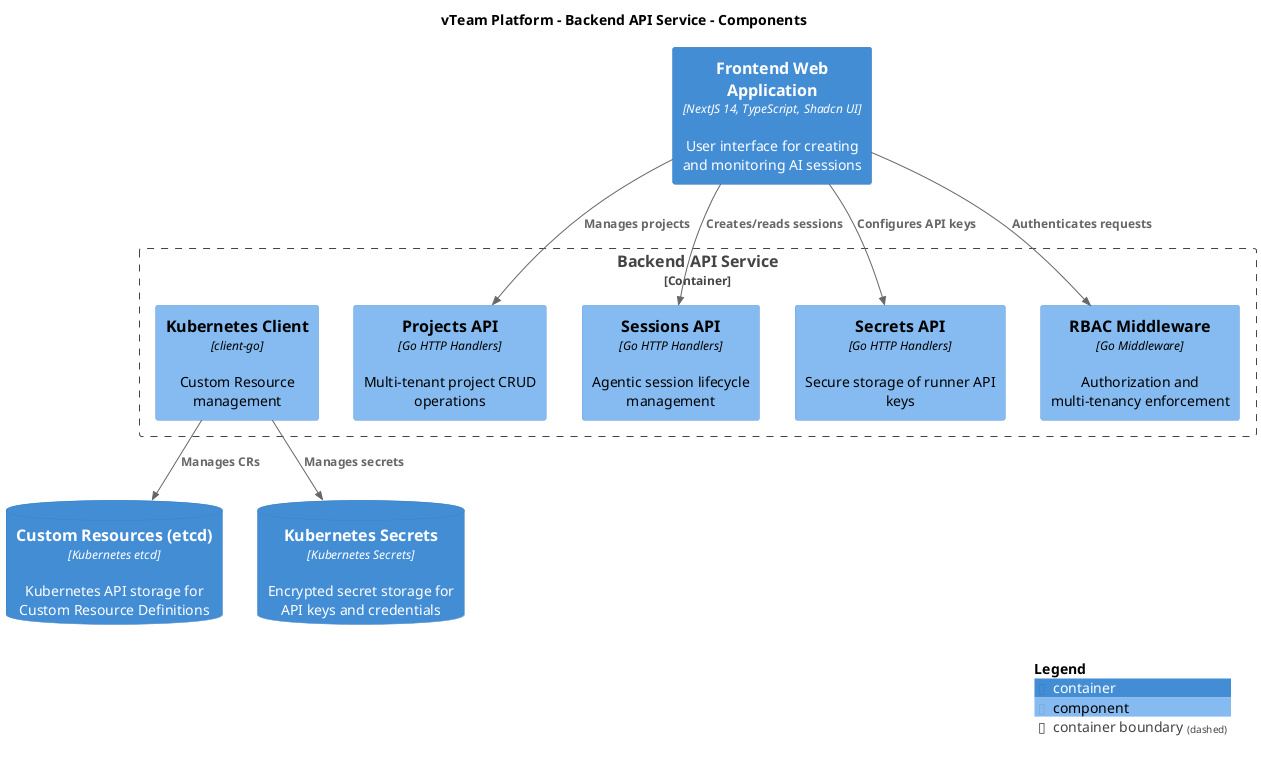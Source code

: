 @startuml
set separator none
title vTeam Platform - Backend API Service - Components

top to bottom direction

!include <C4/C4>
!include <C4/C4_Context>
!include <C4/C4_Container>
!include <C4/C4_Component>

Container(vTeamPlatform.FrontendWebApplication, "Frontend Web Application", $techn="NextJS 14, TypeScript, Shadcn UI", $descr="User interface for creating and monitoring AI sessions", $tags="", $link="")
ContainerDb(vTeamPlatform.CustomResourcesetcd, "Custom Resources (etcd)", $techn="Kubernetes etcd", $descr="Kubernetes API storage for Custom Resource Definitions", $tags="", $link="")
ContainerDb(vTeamPlatform.KubernetesSecrets, "Kubernetes Secrets", $techn="Kubernetes Secrets", $descr="Encrypted secret storage for API keys and credentials", $tags="", $link="")

Container_Boundary("vTeamPlatform.BackendAPIService_boundary", "Backend API Service", $tags="") {
  Component(vTeamPlatform.BackendAPIService.ProjectsAPI, "Projects API", $techn="Go HTTP Handlers", $descr="Multi-tenant project CRUD operations", $tags="", $link="")
  Component(vTeamPlatform.BackendAPIService.SessionsAPI, "Sessions API", $techn="Go HTTP Handlers", $descr="Agentic session lifecycle management", $tags="", $link="")
  Component(vTeamPlatform.BackendAPIService.SecretsAPI, "Secrets API", $techn="Go HTTP Handlers", $descr="Secure storage of runner API keys", $tags="", $link="")
  Component(vTeamPlatform.BackendAPIService.RBACMiddleware, "RBAC Middleware", $techn="Go Middleware", $descr="Authorization and multi-tenancy enforcement", $tags="", $link="")
  Component(vTeamPlatform.BackendAPIService.KubernetesClient, "Kubernetes Client", $techn="client-go", $descr="Custom Resource management", $tags="", $link="")
}

Rel(vTeamPlatform.FrontendWebApplication, vTeamPlatform.BackendAPIService.SessionsAPI, "Creates/reads sessions", $techn="", $tags="", $link="")
Rel(vTeamPlatform.FrontendWebApplication, vTeamPlatform.BackendAPIService.ProjectsAPI, "Manages projects", $techn="", $tags="", $link="")
Rel(vTeamPlatform.FrontendWebApplication, vTeamPlatform.BackendAPIService.SecretsAPI, "Configures API keys", $techn="", $tags="", $link="")
Rel(vTeamPlatform.FrontendWebApplication, vTeamPlatform.BackendAPIService.RBACMiddleware, "Authenticates requests", $techn="", $tags="", $link="")
Rel(vTeamPlatform.BackendAPIService.KubernetesClient, vTeamPlatform.CustomResourcesetcd, "Manages CRs", $techn="", $tags="", $link="")
Rel(vTeamPlatform.BackendAPIService.KubernetesClient, vTeamPlatform.KubernetesSecrets, "Manages secrets", $techn="", $tags="", $link="")

SHOW_LEGEND(true)
@enduml
